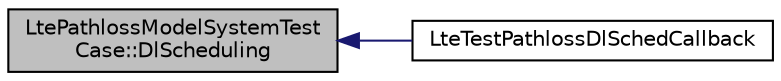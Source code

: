 digraph "LtePathlossModelSystemTestCase::DlScheduling"
{
  edge [fontname="Helvetica",fontsize="10",labelfontname="Helvetica",labelfontsize="10"];
  node [fontname="Helvetica",fontsize="10",shape=record];
  rankdir="LR";
  Node1 [label="LtePathlossModelSystemTest\lCase::DlScheduling",height=0.2,width=0.4,color="black", fillcolor="grey75", style="filled", fontcolor="black"];
  Node1 -> Node2 [dir="back",color="midnightblue",fontsize="10",style="solid"];
  Node2 [label="LteTestPathlossDlSchedCallback",height=0.2,width=0.4,color="black", fillcolor="white", style="filled",URL="$dc/d37/lte-test-pathloss-model_8cc.html#a84edf7cdf8785575c6b0553a9fa20543"];
}
